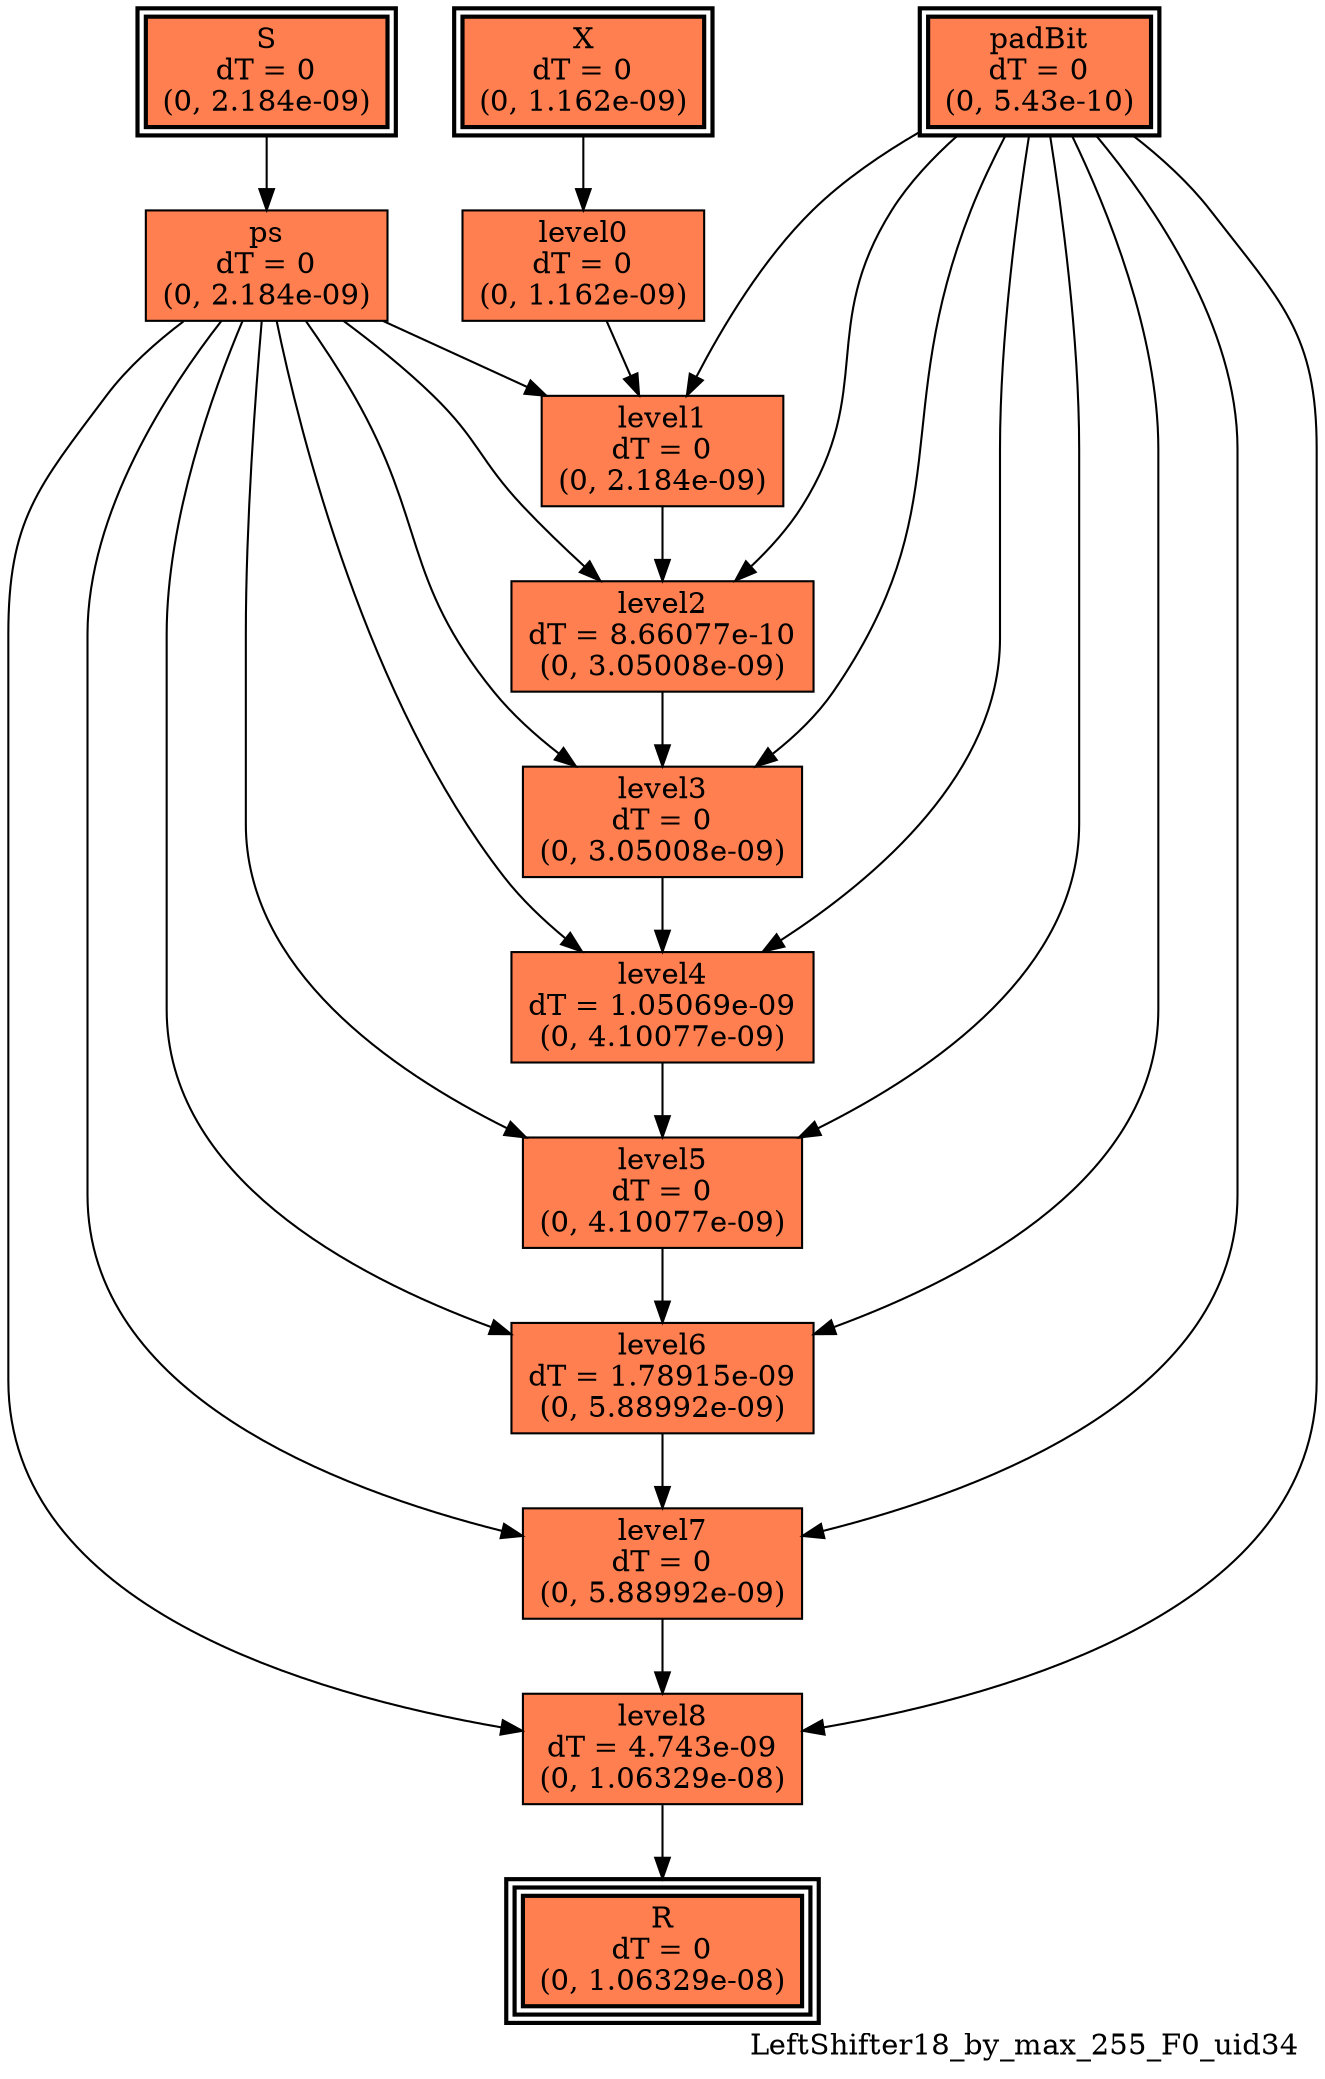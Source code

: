 digraph LeftShifter18_by_max_255_F0_uid34
{
	//graph drawing options
	label=LeftShifter18_by_max_255_F0_uid34;
	labelloc=bottom;
	labeljust=right;
	ratio=auto;
	nodesep=0.25;
	ranksep=0.5;

	//input/output signals of operator LeftShifter18_by_max_255_F0_uid34
	X__LeftShifter18_by_max_255_F0_uid34 [ label="X\ndT = 0\n(0, 1.162e-09)", shape=box, color=black, style="bold, filled", fillcolor=coral, peripheries=2 ];
	S__LeftShifter18_by_max_255_F0_uid34 [ label="S\ndT = 0\n(0, 2.184e-09)", shape=box, color=black, style="bold, filled", fillcolor=coral, peripheries=2 ];
	padBit__LeftShifter18_by_max_255_F0_uid34 [ label="padBit\ndT = 0\n(0, 5.43e-10)", shape=box, color=black, style="bold, filled", fillcolor=coral, peripheries=2 ];
	R__LeftShifter18_by_max_255_F0_uid34 [ label="R\ndT = 0\n(0, 1.06329e-08)", shape=box, color=black, style="bold, filled", fillcolor=coral, peripheries=3 ];
	{rank=same X__LeftShifter18_by_max_255_F0_uid34, S__LeftShifter18_by_max_255_F0_uid34, padBit__LeftShifter18_by_max_255_F0_uid34};
	{rank=same R__LeftShifter18_by_max_255_F0_uid34};
	//internal signals of operator LeftShifter18_by_max_255_F0_uid34
	ps__LeftShifter18_by_max_255_F0_uid34 [ label="ps\ndT = 0\n(0, 2.184e-09)", shape=box, color=black, style=filled, fillcolor=coral, peripheries=1 ];
	level0__LeftShifter18_by_max_255_F0_uid34 [ label="level0\ndT = 0\n(0, 1.162e-09)", shape=box, color=black, style=filled, fillcolor=coral, peripheries=1 ];
	level1__LeftShifter18_by_max_255_F0_uid34 [ label="level1\ndT = 0\n(0, 2.184e-09)", shape=box, color=black, style=filled, fillcolor=coral, peripheries=1 ];
	level2__LeftShifter18_by_max_255_F0_uid34 [ label="level2\ndT = 8.66077e-10\n(0, 3.05008e-09)", shape=box, color=black, style=filled, fillcolor=coral, peripheries=1 ];
	level3__LeftShifter18_by_max_255_F0_uid34 [ label="level3\ndT = 0\n(0, 3.05008e-09)", shape=box, color=black, style=filled, fillcolor=coral, peripheries=1 ];
	level4__LeftShifter18_by_max_255_F0_uid34 [ label="level4\ndT = 1.05069e-09\n(0, 4.10077e-09)", shape=box, color=black, style=filled, fillcolor=coral, peripheries=1 ];
	level5__LeftShifter18_by_max_255_F0_uid34 [ label="level5\ndT = 0\n(0, 4.10077e-09)", shape=box, color=black, style=filled, fillcolor=coral, peripheries=1 ];
	level6__LeftShifter18_by_max_255_F0_uid34 [ label="level6\ndT = 1.78915e-09\n(0, 5.88992e-09)", shape=box, color=black, style=filled, fillcolor=coral, peripheries=1 ];
	level7__LeftShifter18_by_max_255_F0_uid34 [ label="level7\ndT = 0\n(0, 5.88992e-09)", shape=box, color=black, style=filled, fillcolor=coral, peripheries=1 ];
	level8__LeftShifter18_by_max_255_F0_uid34 [ label="level8\ndT = 4.743e-09\n(0, 1.06329e-08)", shape=box, color=black, style=filled, fillcolor=coral, peripheries=1 ];

	//subcomponents of operator LeftShifter18_by_max_255_F0_uid34

	//input and internal signal connections of operator LeftShifter18_by_max_255_F0_uid34
	X__LeftShifter18_by_max_255_F0_uid34 -> level0__LeftShifter18_by_max_255_F0_uid34 [ arrowhead=normal, arrowsize=1.0, arrowtail=normal, color=black, dir=forward  ];
	S__LeftShifter18_by_max_255_F0_uid34 -> ps__LeftShifter18_by_max_255_F0_uid34 [ arrowhead=normal, arrowsize=1.0, arrowtail=normal, color=black, dir=forward  ];
	padBit__LeftShifter18_by_max_255_F0_uid34 -> level1__LeftShifter18_by_max_255_F0_uid34 [ arrowhead=normal, arrowsize=1.0, arrowtail=normal, color=black, dir=forward  ];
	padBit__LeftShifter18_by_max_255_F0_uid34 -> level2__LeftShifter18_by_max_255_F0_uid34 [ arrowhead=normal, arrowsize=1.0, arrowtail=normal, color=black, dir=forward  ];
	padBit__LeftShifter18_by_max_255_F0_uid34 -> level3__LeftShifter18_by_max_255_F0_uid34 [ arrowhead=normal, arrowsize=1.0, arrowtail=normal, color=black, dir=forward  ];
	padBit__LeftShifter18_by_max_255_F0_uid34 -> level4__LeftShifter18_by_max_255_F0_uid34 [ arrowhead=normal, arrowsize=1.0, arrowtail=normal, color=black, dir=forward  ];
	padBit__LeftShifter18_by_max_255_F0_uid34 -> level5__LeftShifter18_by_max_255_F0_uid34 [ arrowhead=normal, arrowsize=1.0, arrowtail=normal, color=black, dir=forward  ];
	padBit__LeftShifter18_by_max_255_F0_uid34 -> level6__LeftShifter18_by_max_255_F0_uid34 [ arrowhead=normal, arrowsize=1.0, arrowtail=normal, color=black, dir=forward  ];
	padBit__LeftShifter18_by_max_255_F0_uid34 -> level7__LeftShifter18_by_max_255_F0_uid34 [ arrowhead=normal, arrowsize=1.0, arrowtail=normal, color=black, dir=forward  ];
	padBit__LeftShifter18_by_max_255_F0_uid34 -> level8__LeftShifter18_by_max_255_F0_uid34 [ arrowhead=normal, arrowsize=1.0, arrowtail=normal, color=black, dir=forward  ];
	ps__LeftShifter18_by_max_255_F0_uid34 -> level1__LeftShifter18_by_max_255_F0_uid34 [ arrowhead=normal, arrowsize=1.0, arrowtail=normal, color=black, dir=forward  ];
	ps__LeftShifter18_by_max_255_F0_uid34 -> level2__LeftShifter18_by_max_255_F0_uid34 [ arrowhead=normal, arrowsize=1.0, arrowtail=normal, color=black, dir=forward  ];
	ps__LeftShifter18_by_max_255_F0_uid34 -> level3__LeftShifter18_by_max_255_F0_uid34 [ arrowhead=normal, arrowsize=1.0, arrowtail=normal, color=black, dir=forward  ];
	ps__LeftShifter18_by_max_255_F0_uid34 -> level4__LeftShifter18_by_max_255_F0_uid34 [ arrowhead=normal, arrowsize=1.0, arrowtail=normal, color=black, dir=forward  ];
	ps__LeftShifter18_by_max_255_F0_uid34 -> level5__LeftShifter18_by_max_255_F0_uid34 [ arrowhead=normal, arrowsize=1.0, arrowtail=normal, color=black, dir=forward  ];
	ps__LeftShifter18_by_max_255_F0_uid34 -> level6__LeftShifter18_by_max_255_F0_uid34 [ arrowhead=normal, arrowsize=1.0, arrowtail=normal, color=black, dir=forward  ];
	ps__LeftShifter18_by_max_255_F0_uid34 -> level7__LeftShifter18_by_max_255_F0_uid34 [ arrowhead=normal, arrowsize=1.0, arrowtail=normal, color=black, dir=forward  ];
	ps__LeftShifter18_by_max_255_F0_uid34 -> level8__LeftShifter18_by_max_255_F0_uid34 [ arrowhead=normal, arrowsize=1.0, arrowtail=normal, color=black, dir=forward  ];
	level0__LeftShifter18_by_max_255_F0_uid34 -> level1__LeftShifter18_by_max_255_F0_uid34 [ arrowhead=normal, arrowsize=1.0, arrowtail=normal, color=black, dir=forward  ];
	level1__LeftShifter18_by_max_255_F0_uid34 -> level2__LeftShifter18_by_max_255_F0_uid34 [ arrowhead=normal, arrowsize=1.0, arrowtail=normal, color=black, dir=forward  ];
	level2__LeftShifter18_by_max_255_F0_uid34 -> level3__LeftShifter18_by_max_255_F0_uid34 [ arrowhead=normal, arrowsize=1.0, arrowtail=normal, color=black, dir=forward  ];
	level3__LeftShifter18_by_max_255_F0_uid34 -> level4__LeftShifter18_by_max_255_F0_uid34 [ arrowhead=normal, arrowsize=1.0, arrowtail=normal, color=black, dir=forward  ];
	level4__LeftShifter18_by_max_255_F0_uid34 -> level5__LeftShifter18_by_max_255_F0_uid34 [ arrowhead=normal, arrowsize=1.0, arrowtail=normal, color=black, dir=forward  ];
	level5__LeftShifter18_by_max_255_F0_uid34 -> level6__LeftShifter18_by_max_255_F0_uid34 [ arrowhead=normal, arrowsize=1.0, arrowtail=normal, color=black, dir=forward  ];
	level6__LeftShifter18_by_max_255_F0_uid34 -> level7__LeftShifter18_by_max_255_F0_uid34 [ arrowhead=normal, arrowsize=1.0, arrowtail=normal, color=black, dir=forward  ];
	level7__LeftShifter18_by_max_255_F0_uid34 -> level8__LeftShifter18_by_max_255_F0_uid34 [ arrowhead=normal, arrowsize=1.0, arrowtail=normal, color=black, dir=forward  ];
	level8__LeftShifter18_by_max_255_F0_uid34 -> R__LeftShifter18_by_max_255_F0_uid34 [ arrowhead=normal, arrowsize=1.0, arrowtail=normal, color=black, dir=forward  ];
}

